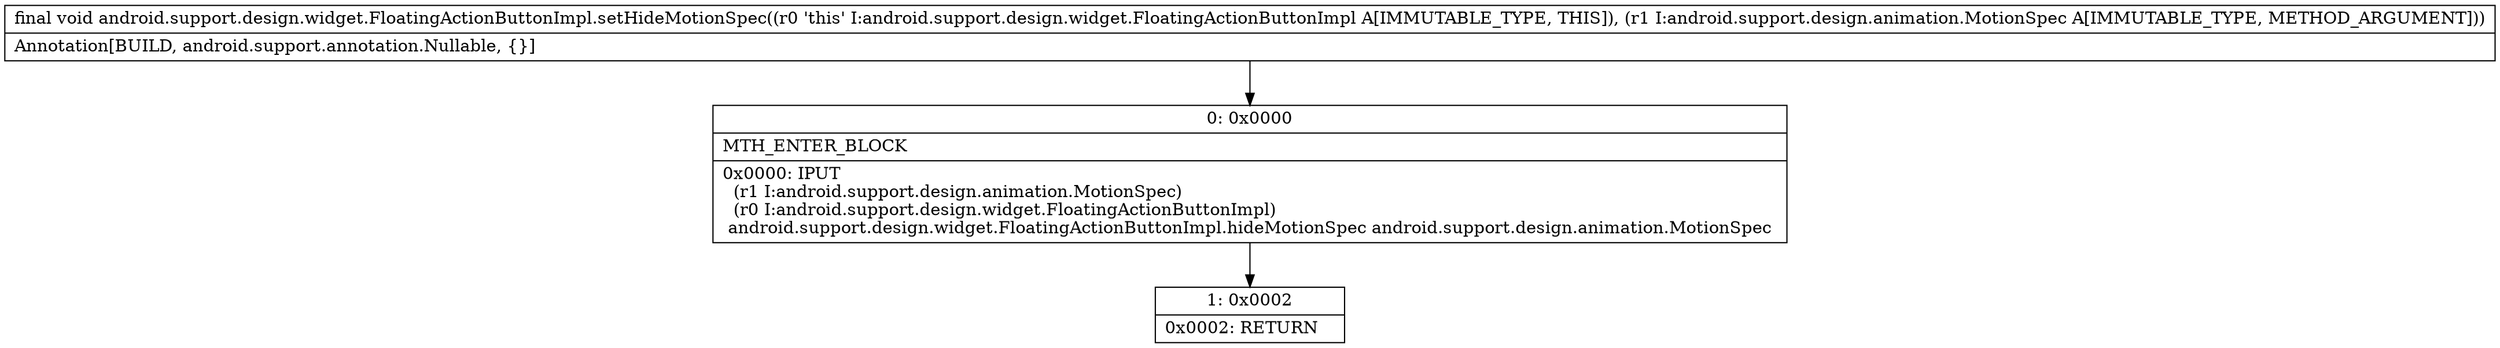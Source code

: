 digraph "CFG forandroid.support.design.widget.FloatingActionButtonImpl.setHideMotionSpec(Landroid\/support\/design\/animation\/MotionSpec;)V" {
Node_0 [shape=record,label="{0\:\ 0x0000|MTH_ENTER_BLOCK\l|0x0000: IPUT  \l  (r1 I:android.support.design.animation.MotionSpec)\l  (r0 I:android.support.design.widget.FloatingActionButtonImpl)\l android.support.design.widget.FloatingActionButtonImpl.hideMotionSpec android.support.design.animation.MotionSpec \l}"];
Node_1 [shape=record,label="{1\:\ 0x0002|0x0002: RETURN   \l}"];
MethodNode[shape=record,label="{final void android.support.design.widget.FloatingActionButtonImpl.setHideMotionSpec((r0 'this' I:android.support.design.widget.FloatingActionButtonImpl A[IMMUTABLE_TYPE, THIS]), (r1 I:android.support.design.animation.MotionSpec A[IMMUTABLE_TYPE, METHOD_ARGUMENT]))  | Annotation[BUILD, android.support.annotation.Nullable, \{\}]\l}"];
MethodNode -> Node_0;
Node_0 -> Node_1;
}

